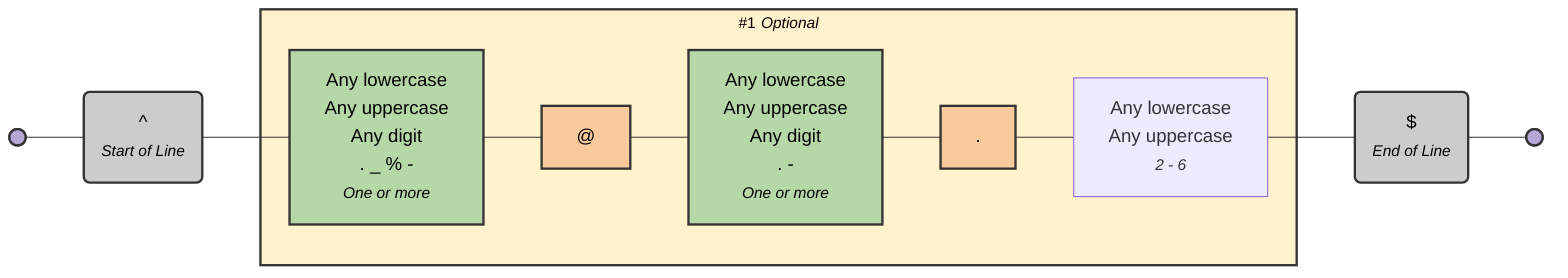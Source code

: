%% /^([a-zA-Z0-9._%-]+@[a-zA-Z0-9.-]+\.[a-zA-Z]{2,6})*$/
%% email

graph LR
    %% Nodes
    start@{ shape: f-circ, label: "Start" };
    fin@{ shape: f-circ, label: "End" };

    start_of_line("^<br><i><small>Start of Line</small></i>");
    prefix["Any lowercase<br>Any uppercase<br>Any digit<br>. _ % -<br><i><small>One or more</small></i>"];
    at["@"];
    domain["Any lowercase<br>Any uppercase<br>Any digit<br>. -<br><i><small>One or more</small></i>"];
    dot["."];
    tld["Any lowercase<br>Any uppercase<br><i><small>2 - 6</small></i>"];
    end_of_line("$<br><i><small>End of Line</small></i>");

    %% Subgraphs
    subgraph group_1 ["<small>#1</small> <i><small>Optional</small></i>"];
        prefix
        at
        domain
        dot
        tld
    end

    %% Edges
    start --- start_of_line;
    start_of_line --- prefix;
    prefix --- at;
    at --- domain;
    domain --- dot;
    dot --- tld;
    tld --- end_of_line;
    end_of_line --- fin;

    %% Styling Definitions
    %% Node Styling
    classDef circle fill:#B4A7D6,stroke:#333,stroke-width:2px,color:black;
    classDef zeroOrMore fill:#FFE599,stroke:#333,stroke-width:2px,color:black;
    classDef oneOrMore fill:#B6D7A8,stroke:#333,stroke-width:2px,color:black;
    classDef zeroOrOne fill:#A2C4C9,stroke:#333,stroke-width:2px,color:black;
    classDef range fill:#76A5AF,stroke:#333,stroke-width:2px,color:black;
    classDef oneOf fill:#F6B26B,stroke:#333,stroke-width:2px,color:black;
    classDef noneOf fill:#E06666,stroke:#333,stroke-width:2px,color:black;
    classDef literal fill:#F9CB9C,stroke:#333,stroke-width:2px,color:black;
    classDef terminator fill:#CCCCCC,stroke:#333,stroke-width:2px,color:black;

    %% Group Styling
    classDef captureGroup fill:#FFF2CC,stroke:#333,stroke-width:2px,color:black;
    classDef namedCaptureGroup fill:#D9EAD3,stroke:#333,stroke-width:2px,color:black;
    classDef nonCapturingGroup fill:#CFE2F3,stroke:#333,stroke-width:2px,color:black;
    classDef positiveLookahead fill:#D5A6BD,stroke:#333,stroke-width:2px,color:black;
    classDef negativeLookahead fill:#A4C2F4,stroke:#333,stroke-width:2px,color:black;
    classDef positiveLookbehind fill:#B7B7B7,stroke:#333,stroke-width:2px,color:black;
    classDef negativeLookbehind fill:#EAD1DC,stroke:#333,stroke-width:2px,color:black;
    classDef optionalGroup fill:#D9D2E9,stroke:#333,stroke-width:2px,color:black;

    %% Apply Styling Classes
    %% Node Classes
    class start,fin circle;
    class start_of_line,end_of_line terminator;
    class at,dot literal;
    class prefix,domain oneOrMore;
    class tld twoOrMore;

    %% Group Classes
    class group_1 captureGroup;